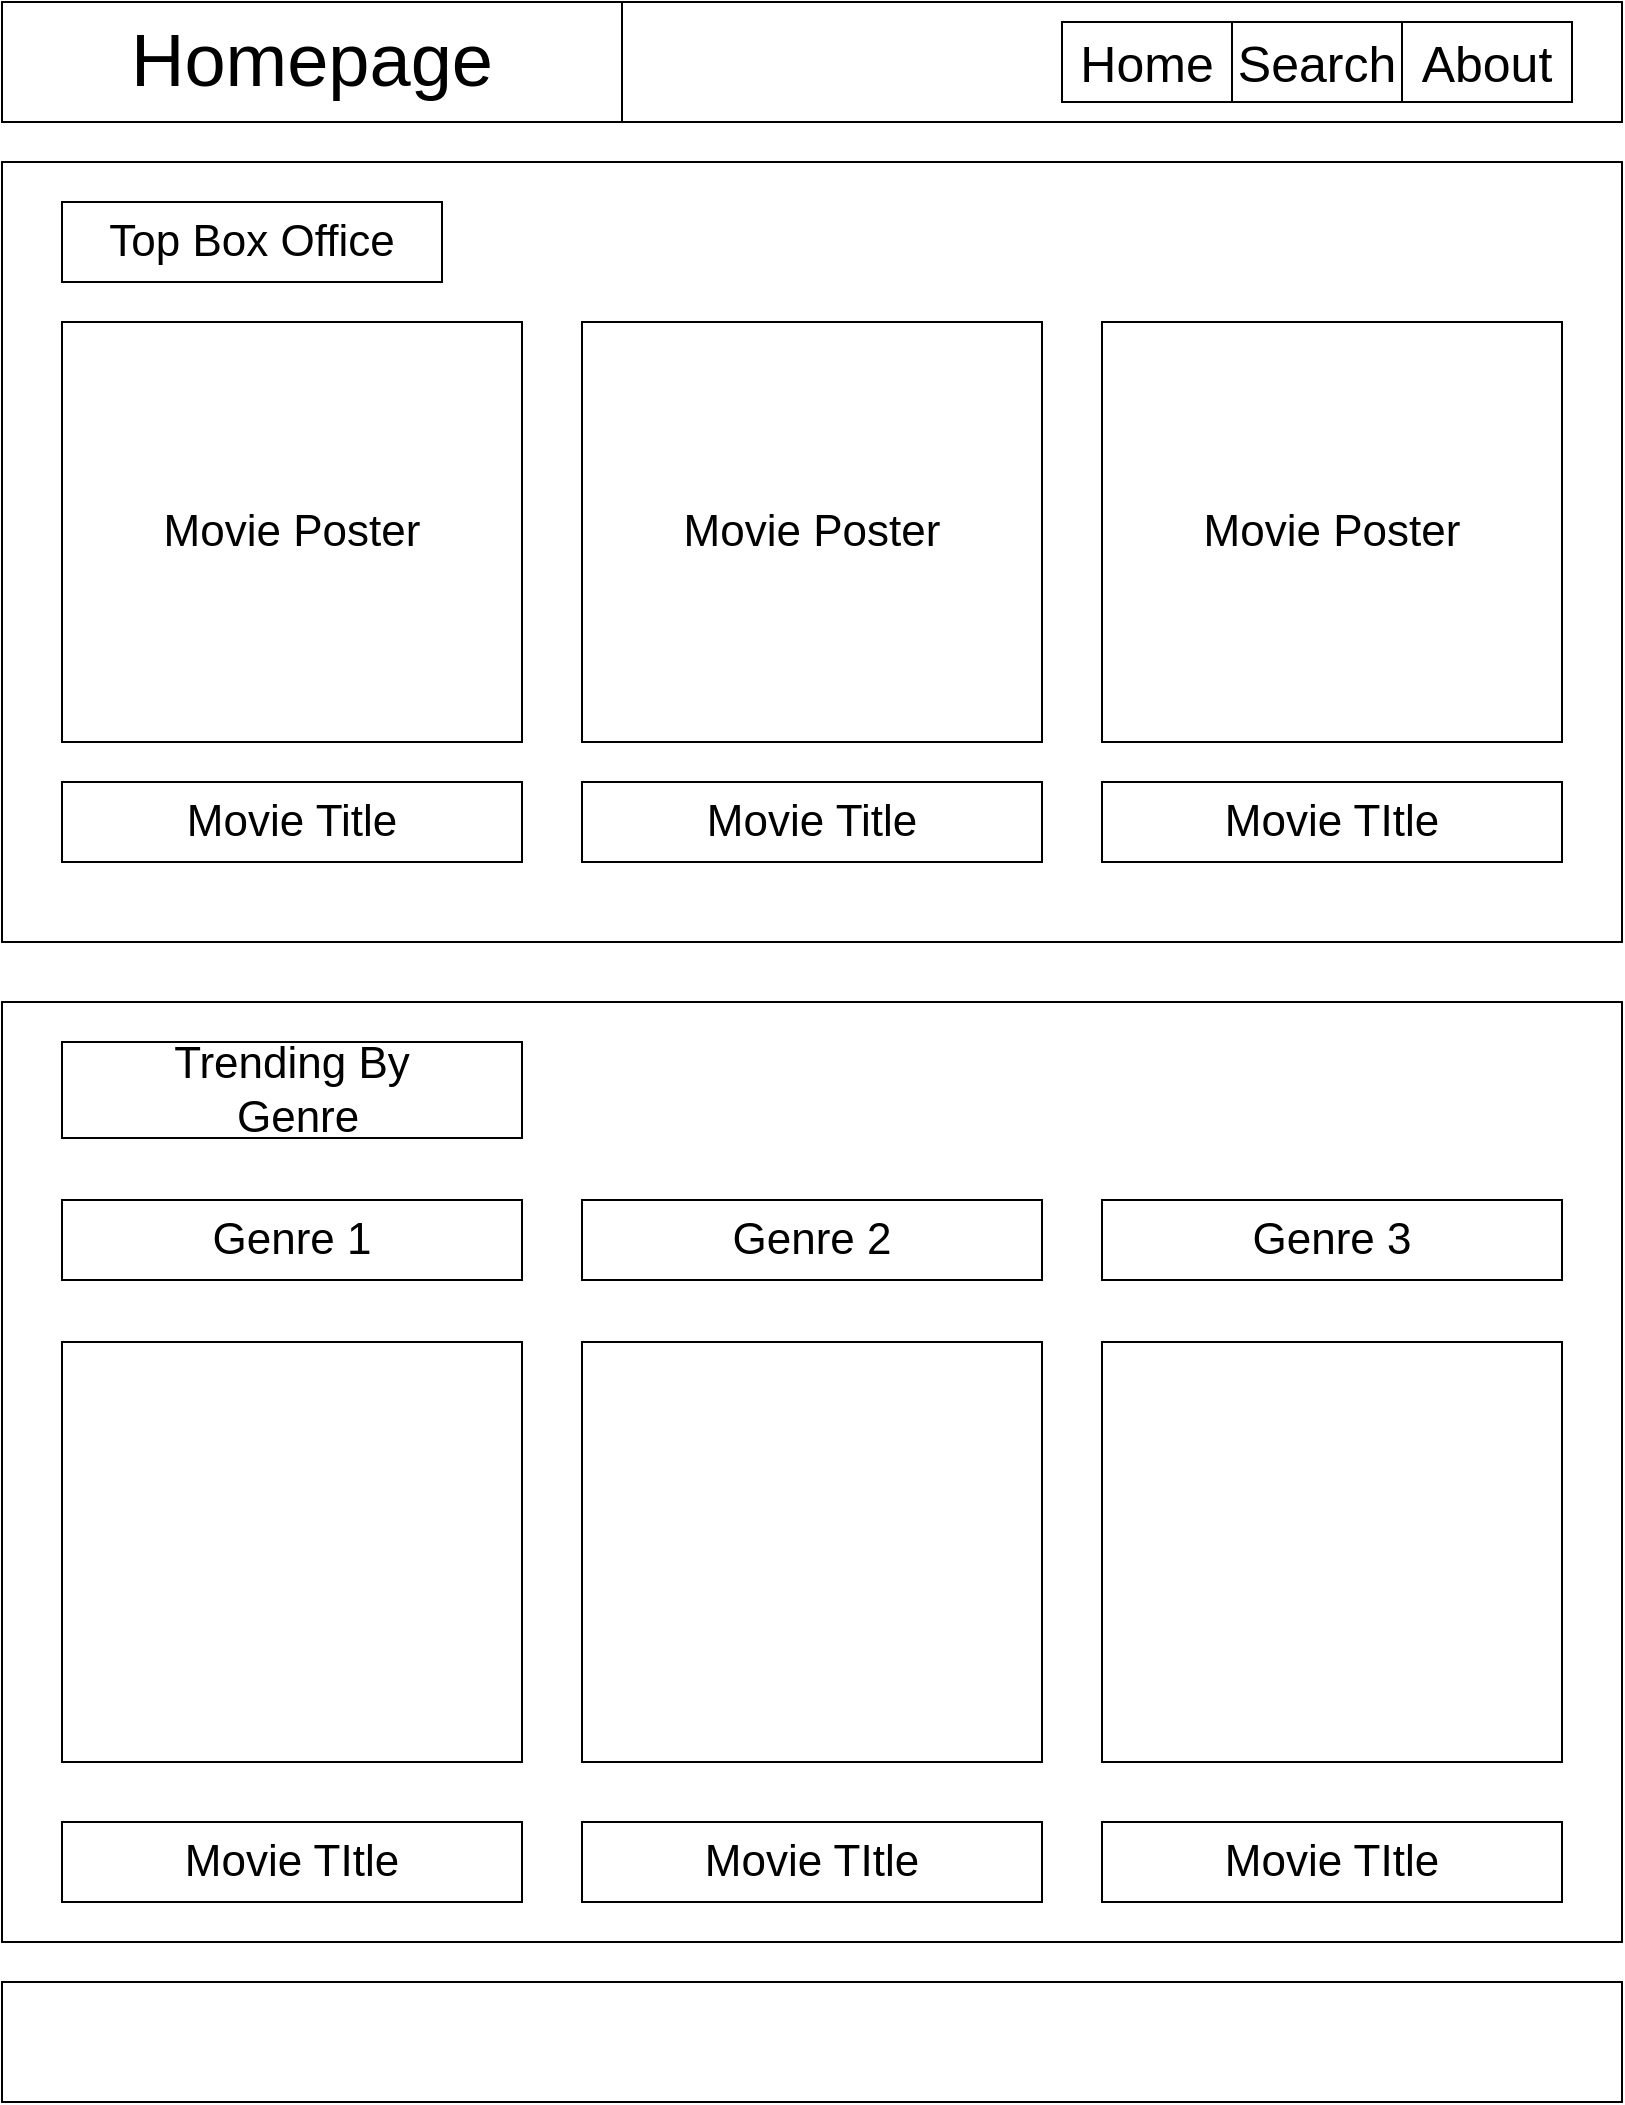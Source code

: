 <mxfile version="11.0.9" type="github"><diagram id="ieLoQQPzMmADqk-iOddO" name="Page-1"><mxGraphModel dx="1386" dy="1080" grid="1" gridSize="10" guides="1" tooltips="1" connect="1" arrows="1" fold="1" page="1" pageScale="1" pageWidth="850" pageHeight="1100" math="0" shadow="0"><root><mxCell id="0"/><mxCell id="1" parent="0"/><mxCell id="-1grxbx9w8hA62-wLdM0-1" value="" style="rounded=0;whiteSpace=wrap;html=1;" parent="1" vertex="1"><mxGeometry x="20" y="20" width="810" height="60" as="geometry"/></mxCell><mxCell id="-1grxbx9w8hA62-wLdM0-3" value="" style="rounded=0;whiteSpace=wrap;html=1;" parent="1" vertex="1"><mxGeometry x="20" y="100" width="810" height="390" as="geometry"/></mxCell><mxCell id="-1grxbx9w8hA62-wLdM0-4" value="Top Box Office" style="rounded=0;whiteSpace=wrap;html=1;fontSize=22;" parent="1" vertex="1"><mxGeometry x="50" y="120" width="190" height="40" as="geometry"/></mxCell><mxCell id="-1grxbx9w8hA62-wLdM0-5" value="Movie Poster" style="rounded=0;whiteSpace=wrap;html=1;fontSize=22;" parent="1" vertex="1"><mxGeometry x="50" y="180" width="230" height="210" as="geometry"/></mxCell><mxCell id="-1grxbx9w8hA62-wLdM0-6" value="Movie Poster" style="rounded=0;whiteSpace=wrap;html=1;fontSize=22;" parent="1" vertex="1"><mxGeometry x="310" y="180" width="230" height="210" as="geometry"/></mxCell><mxCell id="-1grxbx9w8hA62-wLdM0-7" value="Movie Poster" style="rounded=0;whiteSpace=wrap;html=1;fontSize=22;" parent="1" vertex="1"><mxGeometry x="570" y="180" width="230" height="210" as="geometry"/></mxCell><mxCell id="-1grxbx9w8hA62-wLdM0-8" value="Movie Title" style="rounded=0;whiteSpace=wrap;html=1;fontSize=22;" parent="1" vertex="1"><mxGeometry x="50" y="410" width="230" height="40" as="geometry"/></mxCell><mxCell id="-1grxbx9w8hA62-wLdM0-9" value="Movie Title" style="rounded=0;whiteSpace=wrap;html=1;fontSize=22;" parent="1" vertex="1"><mxGeometry x="310" y="410" width="230" height="40" as="geometry"/></mxCell><mxCell id="-1grxbx9w8hA62-wLdM0-10" value="Movie TItle" style="rounded=0;whiteSpace=wrap;html=1;fontSize=22;" parent="1" vertex="1"><mxGeometry x="570" y="410" width="230" height="40" as="geometry"/></mxCell><mxCell id="-1grxbx9w8hA62-wLdM0-11" value="" style="rounded=0;whiteSpace=wrap;html=1;" parent="1" vertex="1"><mxGeometry x="20" y="520" width="810" height="470" as="geometry"/></mxCell><mxCell id="-1grxbx9w8hA62-wLdM0-12" value="Trending By&lt;br style=&quot;font-size: 22px&quot;&gt;&amp;nbsp;Genre" style="rounded=0;whiteSpace=wrap;html=1;fontSize=22;" parent="1" vertex="1"><mxGeometry x="50" y="540" width="230" height="48" as="geometry"/></mxCell><mxCell id="-1grxbx9w8hA62-wLdM0-13" value="" style="rounded=0;whiteSpace=wrap;html=1;fontSize=22;" parent="1" vertex="1"><mxGeometry x="50" y="690" width="230" height="210" as="geometry"/></mxCell><mxCell id="-1grxbx9w8hA62-wLdM0-14" value="" style="rounded=0;whiteSpace=wrap;html=1;fontSize=22;" parent="1" vertex="1"><mxGeometry x="310" y="690" width="230" height="210" as="geometry"/></mxCell><mxCell id="-1grxbx9w8hA62-wLdM0-15" value="" style="rounded=0;whiteSpace=wrap;html=1;fontSize=22;" parent="1" vertex="1"><mxGeometry x="570" y="690" width="230" height="210" as="geometry"/></mxCell><mxCell id="-1grxbx9w8hA62-wLdM0-19" value="" style="rounded=0;whiteSpace=wrap;html=1;" parent="1" vertex="1"><mxGeometry x="20" y="1010" width="810" height="60" as="geometry"/></mxCell><mxCell id="-1grxbx9w8hA62-wLdM0-20" value="&lt;font style=&quot;font-size: 25px&quot;&gt;About&lt;/font&gt;" style="rounded=0;whiteSpace=wrap;html=1;" parent="1" vertex="1"><mxGeometry x="720" y="30" width="85" height="40" as="geometry"/></mxCell><mxCell id="-1grxbx9w8hA62-wLdM0-23" value="&lt;font style=&quot;font-size: 25px&quot;&gt;Search&lt;br&gt;&lt;/font&gt;" style="rounded=0;whiteSpace=wrap;html=1;" parent="1" vertex="1"><mxGeometry x="635" y="30" width="85" height="40" as="geometry"/></mxCell><mxCell id="-1grxbx9w8hA62-wLdM0-25" value="&lt;font style=&quot;font-size: 37px&quot;&gt;Homepage&lt;/font&gt;" style="rounded=0;whiteSpace=wrap;html=1;" parent="1" vertex="1"><mxGeometry x="20" y="20" width="310" height="60" as="geometry"/></mxCell><mxCell id="NBVxMhDvSr0ZTwnsbB-E-1" value="Genre 1" style="rounded=0;whiteSpace=wrap;html=1;fontSize=22;" vertex="1" parent="1"><mxGeometry x="50" y="619" width="230" height="40" as="geometry"/></mxCell><mxCell id="NBVxMhDvSr0ZTwnsbB-E-2" value="Genre 2" style="rounded=0;whiteSpace=wrap;html=1;fontSize=22;" vertex="1" parent="1"><mxGeometry x="310" y="619" width="230" height="40" as="geometry"/></mxCell><mxCell id="NBVxMhDvSr0ZTwnsbB-E-3" value="Genre 3" style="rounded=0;whiteSpace=wrap;html=1;fontSize=22;" vertex="1" parent="1"><mxGeometry x="570" y="619" width="230" height="40" as="geometry"/></mxCell><mxCell id="NBVxMhDvSr0ZTwnsbB-E-4" value="Movie TItle" style="rounded=0;whiteSpace=wrap;html=1;fontSize=22;" vertex="1" parent="1"><mxGeometry x="50" y="930" width="230" height="40" as="geometry"/></mxCell><mxCell id="NBVxMhDvSr0ZTwnsbB-E-5" value="Movie TItle" style="rounded=0;whiteSpace=wrap;html=1;fontSize=22;" vertex="1" parent="1"><mxGeometry x="310" y="930" width="230" height="40" as="geometry"/></mxCell><mxCell id="NBVxMhDvSr0ZTwnsbB-E-6" value="Movie TItle" style="rounded=0;whiteSpace=wrap;html=1;fontSize=22;" vertex="1" parent="1"><mxGeometry x="570" y="930" width="230" height="40" as="geometry"/></mxCell><mxCell id="rBJxRQ7_3qHCRwIe3qG9-1" value="&lt;font style=&quot;font-size: 25px&quot;&gt;Home&lt;br&gt;&lt;/font&gt;" style="rounded=0;whiteSpace=wrap;html=1;" vertex="1" parent="1"><mxGeometry x="550" y="30" width="85" height="40" as="geometry"/></mxCell></root></mxGraphModel></diagram><diagram id="9l0phYrOj_ogAecq-KxG" name="Page-2"><mxGraphModel dx="1386" dy="1080" grid="1" gridSize="10" guides="1" tooltips="1" connect="1" arrows="1" fold="1" page="1" pageScale="1" pageWidth="850" pageHeight="1100" math="0" shadow="0"><root><mxCell id="ivar4jfoyIOAm8jaWl7E-0"/><mxCell id="ivar4jfoyIOAm8jaWl7E-1" parent="ivar4jfoyIOAm8jaWl7E-0"/><mxCell id="Yy8fXYjVAaE-MsSnqRmf-0" value="" style="rounded=0;whiteSpace=wrap;html=1;" parent="ivar4jfoyIOAm8jaWl7E-1" vertex="1"><mxGeometry x="20" y="20" width="810" height="60" as="geometry"/></mxCell><mxCell id="Yy8fXYjVAaE-MsSnqRmf-1" value="" style="rounded=0;whiteSpace=wrap;html=1;align=center;" parent="ivar4jfoyIOAm8jaWl7E-1" vertex="1"><mxGeometry x="20" y="100" width="810" height="80" as="geometry"/></mxCell><mxCell id="Yy8fXYjVAaE-MsSnqRmf-2" value="&lt;font style=&quot;font-size: 29px&quot;&gt;Search Box&lt;/font&gt;" style="rounded=0;whiteSpace=wrap;html=1;" parent="ivar4jfoyIOAm8jaWl7E-1" vertex="1"><mxGeometry x="50" y="120" width="590" height="40" as="geometry"/></mxCell><mxCell id="Yy8fXYjVAaE-MsSnqRmf-17" value="&lt;font style=&quot;font-size: 55px&quot;&gt;Search Results&lt;/font&gt;" style="rounded=0;whiteSpace=wrap;html=1;verticalAlign=top;" parent="ivar4jfoyIOAm8jaWl7E-1" vertex="1"><mxGeometry x="20" y="200" width="810" height="790" as="geometry"/></mxCell><mxCell id="Yy8fXYjVAaE-MsSnqRmf-18" value="&lt;font style=&quot;font-size: 25px&quot;&gt;About&lt;/font&gt;" style="rounded=0;whiteSpace=wrap;html=1;" parent="ivar4jfoyIOAm8jaWl7E-1" vertex="1"><mxGeometry x="720" y="20" width="85" height="60" as="geometry"/></mxCell><mxCell id="Yy8fXYjVAaE-MsSnqRmf-19" value="&lt;font style=&quot;font-size: 25px&quot;&gt;Rank&lt;/font&gt;&lt;span style=&quot;font-family: &amp;#34;helvetica&amp;#34; , &amp;#34;arial&amp;#34; , sans-serif ; font-size: 0px ; white-space: nowrap&quot;&gt;%3CmxGraphModel%3E%3Croot%3E%3CmxCell%20id%3D%220%22%2F%3E%3CmxCell%20id%3D%221%22%20parent%3D%220%22%2F%3E%3CmxCell%20id%3D%222%22%20value%3D%22%26lt%3Bfont%20style%3D%26quot%3Bfont-size%3A%2025px%26quot%3B%26gt%3BAbout%26lt%3B%2Ffont%26gt%3B%22%20style%3D%22rounded%3D0%3BwhiteSpace%3Dwrap%3Bhtml%3D1%3B%22%20vertex%3D%221%22%20parent%3D%221%22%3E%3CmxGeometry%20x%3D%22685%22%20y%3D%2220%22%20width%3D%22120%22%20height%3D%2260%22%20as%3D%22geometry%22%2F%3E%3C%2FmxCell%3E%3C%2Froot%3E%3C%2FmxGraphModel%3E&lt;/span&gt;" style="rounded=0;whiteSpace=wrap;html=1;" parent="ivar4jfoyIOAm8jaWl7E-1" vertex="1"><mxGeometry x="635" y="20" width="85" height="60" as="geometry"/></mxCell><mxCell id="Yy8fXYjVAaE-MsSnqRmf-20" value="&lt;font style=&quot;font-size: 25px&quot;&gt;Trending&lt;br&gt;&lt;/font&gt;" style="rounded=0;whiteSpace=wrap;html=1;" parent="ivar4jfoyIOAm8jaWl7E-1" vertex="1"><mxGeometry x="530" y="20" width="105" height="60" as="geometry"/></mxCell><mxCell id="Yy8fXYjVAaE-MsSnqRmf-21" value="&lt;font style=&quot;font-size: 25px&quot;&gt;Search&lt;br&gt;&lt;/font&gt;" style="rounded=0;whiteSpace=wrap;html=1;" parent="ivar4jfoyIOAm8jaWl7E-1" vertex="1"><mxGeometry x="445" y="20" width="85" height="60" as="geometry"/></mxCell><mxCell id="Yy8fXYjVAaE-MsSnqRmf-22" value="&lt;font style=&quot;font-size: 37px&quot;&gt;Search&lt;/font&gt;" style="rounded=0;whiteSpace=wrap;html=1;" parent="ivar4jfoyIOAm8jaWl7E-1" vertex="1"><mxGeometry x="20" y="20" width="310" height="60" as="geometry"/></mxCell><mxCell id="Yy8fXYjVAaE-MsSnqRmf-23" value="&lt;font style=&quot;font-size: 21px&quot;&gt;Search Button&lt;/font&gt;" style="rounded=0;whiteSpace=wrap;html=1;" parent="ivar4jfoyIOAm8jaWl7E-1" vertex="1"><mxGeometry x="660" y="120" width="150" height="40" as="geometry"/></mxCell><mxCell id="Yy8fXYjVAaE-MsSnqRmf-47" value="" style="rounded=0;whiteSpace=wrap;html=1;" parent="ivar4jfoyIOAm8jaWl7E-1" vertex="1"><mxGeometry x="20" y="1020" width="810" height="60" as="geometry"/></mxCell><mxCell id="Yy8fXYjVAaE-MsSnqRmf-48" value="&lt;font style=&quot;font-size: 25px&quot;&gt;Home&lt;br&gt;&lt;/font&gt;" style="rounded=0;whiteSpace=wrap;html=1;" parent="ivar4jfoyIOAm8jaWl7E-1" vertex="1"><mxGeometry x="360" y="20" width="85" height="60" as="geometry"/></mxCell><mxCell id="Yy8fXYjVAaE-MsSnqRmf-49" value="" style="rounded=0;whiteSpace=wrap;html=1;" parent="ivar4jfoyIOAm8jaWl7E-1" vertex="1"><mxGeometry x="40" y="300" width="240" height="310" as="geometry"/></mxCell><mxCell id="Yy8fXYjVAaE-MsSnqRmf-50" value="" style="rounded=0;whiteSpace=wrap;html=1;" parent="ivar4jfoyIOAm8jaWl7E-1" vertex="1"><mxGeometry x="296" y="300" width="248" height="310" as="geometry"/></mxCell><mxCell id="Yy8fXYjVAaE-MsSnqRmf-51" value="" style="rounded=0;whiteSpace=wrap;html=1;" parent="ivar4jfoyIOAm8jaWl7E-1" vertex="1"><mxGeometry x="560" y="300" width="250" height="310" as="geometry"/></mxCell><mxCell id="Yy8fXYjVAaE-MsSnqRmf-52" value="" style="rounded=0;whiteSpace=wrap;html=1;" parent="ivar4jfoyIOAm8jaWl7E-1" vertex="1"><mxGeometry x="40" y="650" width="240" height="310" as="geometry"/></mxCell><mxCell id="Yy8fXYjVAaE-MsSnqRmf-53" value="" style="rounded=0;whiteSpace=wrap;html=1;" parent="ivar4jfoyIOAm8jaWl7E-1" vertex="1"><mxGeometry x="296" y="650" width="248" height="310" as="geometry"/></mxCell><mxCell id="Yy8fXYjVAaE-MsSnqRmf-54" value="" style="rounded=0;whiteSpace=wrap;html=1;" parent="ivar4jfoyIOAm8jaWl7E-1" vertex="1"><mxGeometry x="560" y="650" width="250" height="310" as="geometry"/></mxCell></root></mxGraphModel></diagram><diagram id="VTJ8fb2LjsoRaOnZGFTw" name="Page-3"><mxGraphModel dx="1733" dy="1350" grid="1" gridSize="10" guides="1" tooltips="1" connect="1" arrows="1" fold="1" page="1" pageScale="1" pageWidth="850" pageHeight="1100" math="0" shadow="0"><root><mxCell id="4eUhmAqgTyHHE0oGg3wL-0"/><mxCell id="4eUhmAqgTyHHE0oGg3wL-1" parent="4eUhmAqgTyHHE0oGg3wL-0"/><mxCell id="NcfdO1-BrQtUan95ZQ4D-0" value="" style="rounded=0;whiteSpace=wrap;html=1;" parent="4eUhmAqgTyHHE0oGg3wL-1" vertex="1"><mxGeometry x="20" y="20" width="810" height="60" as="geometry"/></mxCell><mxCell id="NcfdO1-BrQtUan95ZQ4D-3" value="&lt;font style=&quot;font-size: 55px&quot;&gt;&amp;nbsp;&lt;/font&gt;" style="rounded=0;whiteSpace=wrap;html=1;verticalAlign=top;align=left;" parent="4eUhmAqgTyHHE0oGg3wL-1" vertex="1"><mxGeometry x="20" y="110" width="810" height="880" as="geometry"/></mxCell><mxCell id="NcfdO1-BrQtUan95ZQ4D-4" value="&lt;font style=&quot;font-size: 25px&quot;&gt;About&lt;/font&gt;" style="rounded=0;whiteSpace=wrap;html=1;" parent="4eUhmAqgTyHHE0oGg3wL-1" vertex="1"><mxGeometry x="705" y="20" width="125" height="60" as="geometry"/></mxCell><mxCell id="NcfdO1-BrQtUan95ZQ4D-7" value="&lt;font style=&quot;font-size: 25px&quot;&gt;Search&lt;br&gt;&lt;/font&gt;" style="rounded=0;whiteSpace=wrap;html=1;" parent="4eUhmAqgTyHHE0oGg3wL-1" vertex="1"><mxGeometry x="575" y="20" width="130" height="60" as="geometry"/></mxCell><mxCell id="NcfdO1-BrQtUan95ZQ4D-8" value="&lt;font style=&quot;font-size: 37px&quot;&gt;About&lt;/font&gt;" style="rounded=0;whiteSpace=wrap;html=1;" parent="4eUhmAqgTyHHE0oGg3wL-1" vertex="1"><mxGeometry x="20" y="20" width="310" height="60" as="geometry"/></mxCell><mxCell id="NcfdO1-BrQtUan95ZQ4D-10" value="&lt;font style=&quot;font-size: 20px&quot;&gt;Footer&lt;/font&gt;" style="rounded=0;whiteSpace=wrap;html=1;" parent="4eUhmAqgTyHHE0oGg3wL-1" vertex="1"><mxGeometry x="20" y="1020" width="810" height="60" as="geometry"/></mxCell><mxCell id="NcfdO1-BrQtUan95ZQ4D-11" value="&lt;font style=&quot;font-size: 25px&quot;&gt;Home&lt;br&gt;&lt;/font&gt;" style="rounded=0;whiteSpace=wrap;html=1;" parent="4eUhmAqgTyHHE0oGg3wL-1" vertex="1"><mxGeometry x="450" y="20" width="125" height="60" as="geometry"/></mxCell><mxCell id="8JpyW7sfv7unqEbnBo1--0" value="&lt;font style=&quot;font-size: 37px&quot;&gt;Movie Title&lt;/font&gt;" style="rounded=0;whiteSpace=wrap;html=1;" vertex="1" parent="4eUhmAqgTyHHE0oGg3wL-1"><mxGeometry x="35" y="130" width="310" height="60" as="geometry"/></mxCell><mxCell id="8JpyW7sfv7unqEbnBo1--1" value="&lt;font style=&quot;font-size: 55px&quot;&gt;Movie Info&lt;/font&gt;" style="rounded=0;whiteSpace=wrap;html=1;verticalAlign=top;align=left;" vertex="1" parent="4eUhmAqgTyHHE0oGg3wL-1"><mxGeometry x="35" y="210" width="780" height="760" as="geometry"/></mxCell></root></mxGraphModel></diagram></mxfile>
